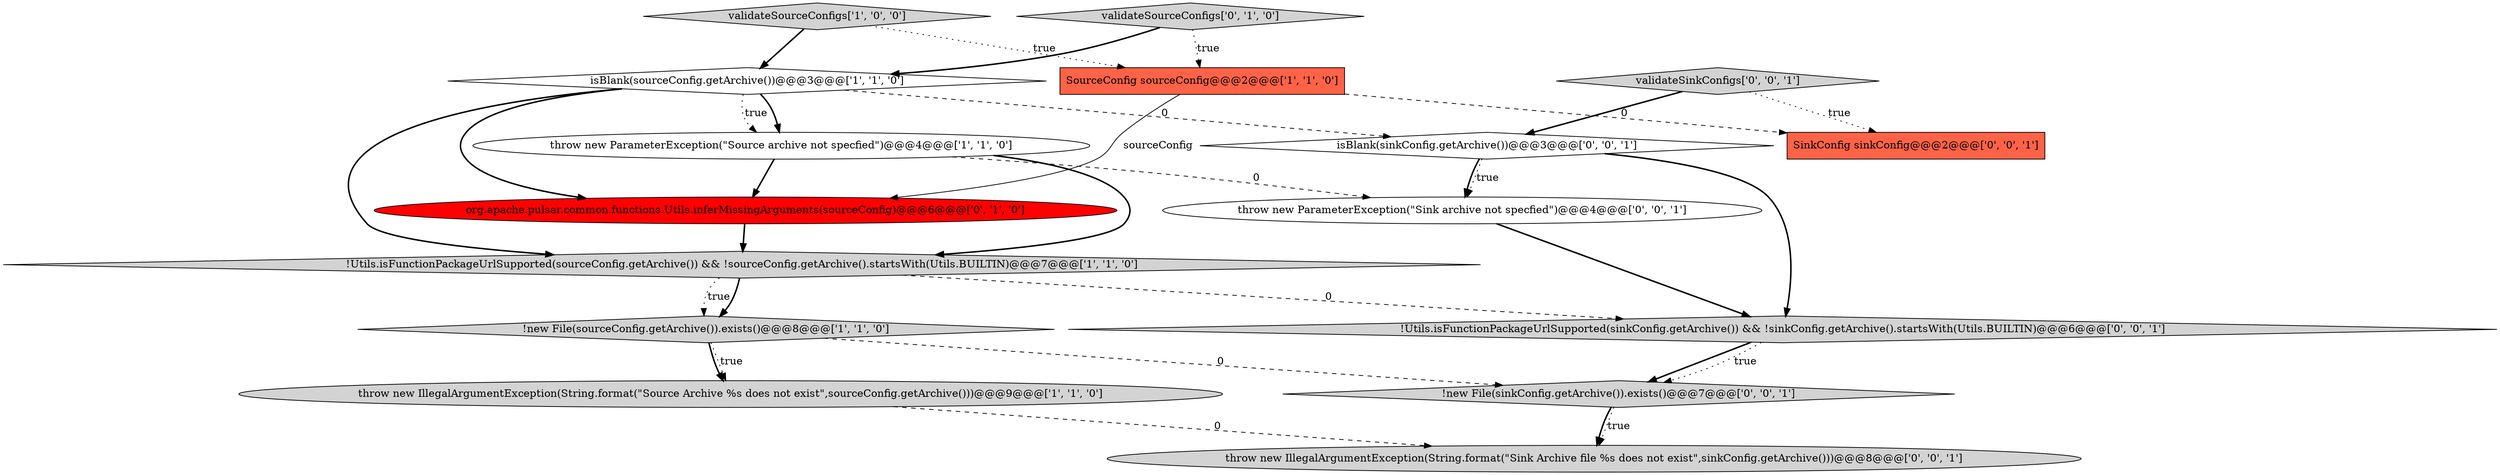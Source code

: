 digraph {
10 [style = filled, label = "isBlank(sinkConfig.getArchive())@@@3@@@['0', '0', '1']", fillcolor = white, shape = diamond image = "AAA0AAABBB3BBB"];
11 [style = filled, label = "throw new ParameterException(\"Sink archive not specfied\")@@@4@@@['0', '0', '1']", fillcolor = white, shape = ellipse image = "AAA0AAABBB3BBB"];
4 [style = filled, label = "throw new IllegalArgumentException(String.format(\"Source Archive %s does not exist\",sourceConfig.getArchive()))@@@9@@@['1', '1', '0']", fillcolor = lightgray, shape = ellipse image = "AAA0AAABBB1BBB"];
12 [style = filled, label = "SinkConfig sinkConfig@@@2@@@['0', '0', '1']", fillcolor = tomato, shape = box image = "AAA0AAABBB3BBB"];
0 [style = filled, label = "isBlank(sourceConfig.getArchive())@@@3@@@['1', '1', '0']", fillcolor = white, shape = diamond image = "AAA0AAABBB1BBB"];
15 [style = filled, label = "throw new IllegalArgumentException(String.format(\"Sink Archive file %s does not exist\",sinkConfig.getArchive()))@@@8@@@['0', '0', '1']", fillcolor = lightgray, shape = ellipse image = "AAA0AAABBB3BBB"];
2 [style = filled, label = "validateSourceConfigs['1', '0', '0']", fillcolor = lightgray, shape = diamond image = "AAA0AAABBB1BBB"];
13 [style = filled, label = "!Utils.isFunctionPackageUrlSupported(sinkConfig.getArchive()) && !sinkConfig.getArchive().startsWith(Utils.BUILTIN)@@@6@@@['0', '0', '1']", fillcolor = lightgray, shape = diamond image = "AAA0AAABBB3BBB"];
6 [style = filled, label = "!new File(sourceConfig.getArchive()).exists()@@@8@@@['1', '1', '0']", fillcolor = lightgray, shape = diamond image = "AAA0AAABBB1BBB"];
5 [style = filled, label = "!Utils.isFunctionPackageUrlSupported(sourceConfig.getArchive()) && !sourceConfig.getArchive().startsWith(Utils.BUILTIN)@@@7@@@['1', '1', '0']", fillcolor = lightgray, shape = diamond image = "AAA0AAABBB1BBB"];
8 [style = filled, label = "validateSourceConfigs['0', '1', '0']", fillcolor = lightgray, shape = diamond image = "AAA0AAABBB2BBB"];
14 [style = filled, label = "validateSinkConfigs['0', '0', '1']", fillcolor = lightgray, shape = diamond image = "AAA0AAABBB3BBB"];
3 [style = filled, label = "throw new ParameterException(\"Source archive not specfied\")@@@4@@@['1', '1', '0']", fillcolor = white, shape = ellipse image = "AAA0AAABBB1BBB"];
9 [style = filled, label = "!new File(sinkConfig.getArchive()).exists()@@@7@@@['0', '0', '1']", fillcolor = lightgray, shape = diamond image = "AAA0AAABBB3BBB"];
7 [style = filled, label = "org.apache.pulsar.common.functions.Utils.inferMissingArguments(sourceConfig)@@@6@@@['0', '1', '0']", fillcolor = red, shape = ellipse image = "AAA1AAABBB2BBB"];
1 [style = filled, label = "SourceConfig sourceConfig@@@2@@@['1', '1', '0']", fillcolor = tomato, shape = box image = "AAA0AAABBB1BBB"];
5->13 [style = dashed, label="0"];
0->3 [style = bold, label=""];
14->12 [style = dotted, label="true"];
6->9 [style = dashed, label="0"];
5->6 [style = dotted, label="true"];
14->10 [style = bold, label=""];
0->10 [style = dashed, label="0"];
0->7 [style = bold, label=""];
8->0 [style = bold, label=""];
8->1 [style = dotted, label="true"];
1->12 [style = dashed, label="0"];
6->4 [style = bold, label=""];
3->5 [style = bold, label=""];
2->0 [style = bold, label=""];
7->5 [style = bold, label=""];
5->6 [style = bold, label=""];
6->4 [style = dotted, label="true"];
10->13 [style = bold, label=""];
3->7 [style = bold, label=""];
10->11 [style = dotted, label="true"];
2->1 [style = dotted, label="true"];
9->15 [style = bold, label=""];
1->7 [style = solid, label="sourceConfig"];
4->15 [style = dashed, label="0"];
11->13 [style = bold, label=""];
9->15 [style = dotted, label="true"];
0->3 [style = dotted, label="true"];
13->9 [style = bold, label=""];
3->11 [style = dashed, label="0"];
0->5 [style = bold, label=""];
10->11 [style = bold, label=""];
13->9 [style = dotted, label="true"];
}
